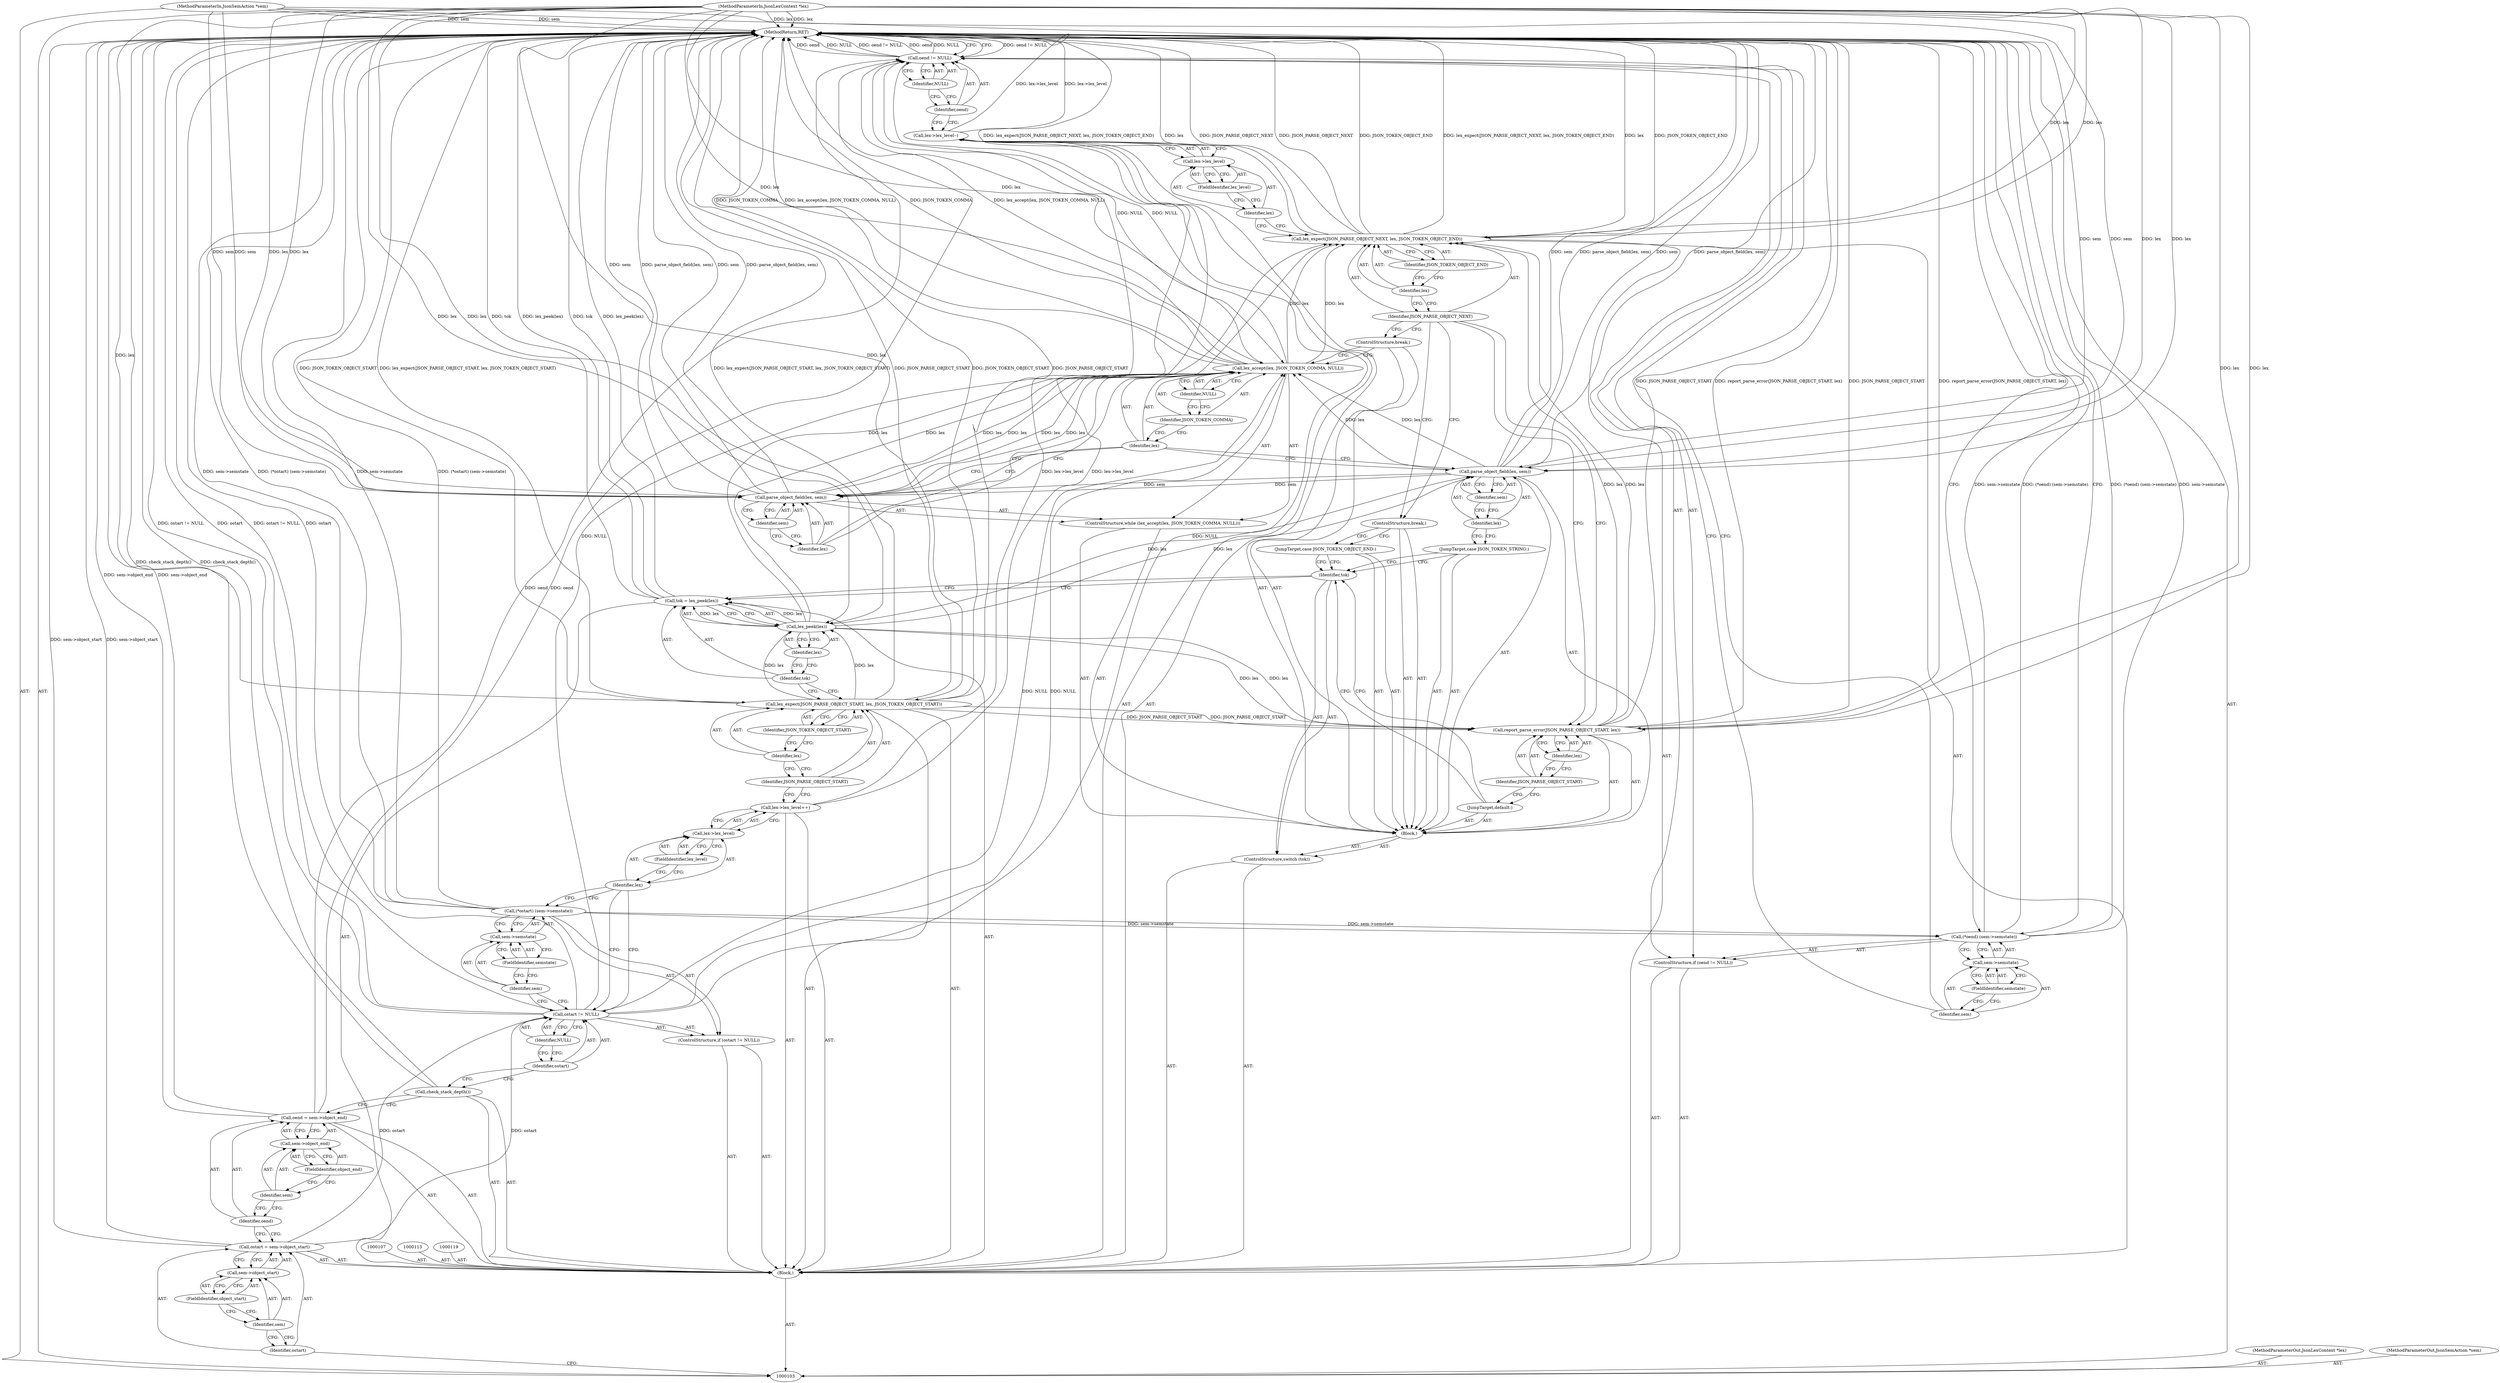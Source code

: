 digraph "0_postgresql_08fa47c4850cea32c3116665975bca219fbf2fe6_1" {
"1000179" [label="(MethodReturn,RET)"];
"1000104" [label="(MethodParameterIn,JsonLexContext *lex)"];
"1000248" [label="(MethodParameterOut,JsonLexContext *lex)"];
"1000105" [label="(MethodParameterIn,JsonSemAction *sem)"];
"1000249" [label="(MethodParameterOut,JsonSemAction *sem)"];
"1000120" [label="(Call,check_stack_depth())"];
"1000124" [label="(Identifier,NULL)"];
"1000121" [label="(ControlStructure,if (ostart != NULL))"];
"1000122" [label="(Call,ostart != NULL)"];
"1000123" [label="(Identifier,ostart)"];
"1000126" [label="(Call,sem->semstate)"];
"1000127" [label="(Identifier,sem)"];
"1000128" [label="(FieldIdentifier,semstate)"];
"1000125" [label="(Call,(*ostart) (sem->semstate))"];
"1000106" [label="(Block,)"];
"1000129" [label="(Call,lex->lex_level++)"];
"1000130" [label="(Call,lex->lex_level)"];
"1000131" [label="(Identifier,lex)"];
"1000132" [label="(FieldIdentifier,lex_level)"];
"1000133" [label="(Call,lex_expect(JSON_PARSE_OBJECT_START, lex, JSON_TOKEN_OBJECT_START))"];
"1000134" [label="(Identifier,JSON_PARSE_OBJECT_START)"];
"1000135" [label="(Identifier,lex)"];
"1000136" [label="(Identifier,JSON_TOKEN_OBJECT_START)"];
"1000137" [label="(Call,tok = lex_peek(lex))"];
"1000138" [label="(Identifier,tok)"];
"1000140" [label="(Identifier,lex)"];
"1000139" [label="(Call,lex_peek(lex))"];
"1000141" [label="(ControlStructure,switch (tok))"];
"1000142" [label="(Identifier,tok)"];
"1000143" [label="(Block,)"];
"1000144" [label="(JumpTarget,case JSON_TOKEN_STRING:)"];
"1000146" [label="(Identifier,lex)"];
"1000147" [label="(Identifier,sem)"];
"1000145" [label="(Call,parse_object_field(lex, sem))"];
"1000149" [label="(Call,lex_accept(lex, JSON_TOKEN_COMMA, NULL))"];
"1000150" [label="(Identifier,lex)"];
"1000151" [label="(Identifier,JSON_TOKEN_COMMA)"];
"1000148" [label="(ControlStructure,while (lex_accept(lex, JSON_TOKEN_COMMA, NULL)))"];
"1000152" [label="(Identifier,NULL)"];
"1000154" [label="(Identifier,lex)"];
"1000155" [label="(Identifier,sem)"];
"1000153" [label="(Call,parse_object_field(lex, sem))"];
"1000156" [label="(ControlStructure,break;)"];
"1000157" [label="(JumpTarget,case JSON_TOKEN_OBJECT_END:)"];
"1000158" [label="(ControlStructure,break;)"];
"1000159" [label="(JumpTarget,default:)"];
"1000161" [label="(Identifier,JSON_PARSE_OBJECT_START)"];
"1000160" [label="(Call,report_parse_error(JSON_PARSE_OBJECT_START, lex))"];
"1000162" [label="(Identifier,lex)"];
"1000163" [label="(Call,lex_expect(JSON_PARSE_OBJECT_NEXT, lex, JSON_TOKEN_OBJECT_END))"];
"1000164" [label="(Identifier,JSON_PARSE_OBJECT_NEXT)"];
"1000165" [label="(Identifier,lex)"];
"1000166" [label="(Identifier,JSON_TOKEN_OBJECT_END)"];
"1000167" [label="(Call,lex->lex_level--)"];
"1000168" [label="(Call,lex->lex_level)"];
"1000169" [label="(Identifier,lex)"];
"1000170" [label="(FieldIdentifier,lex_level)"];
"1000171" [label="(ControlStructure,if (oend != NULL))"];
"1000174" [label="(Identifier,NULL)"];
"1000172" [label="(Call,oend != NULL)"];
"1000173" [label="(Identifier,oend)"];
"1000176" [label="(Call,sem->semstate)"];
"1000177" [label="(Identifier,sem)"];
"1000178" [label="(FieldIdentifier,semstate)"];
"1000175" [label="(Call,(*oend) (sem->semstate))"];
"1000108" [label="(Call,ostart = sem->object_start)"];
"1000109" [label="(Identifier,ostart)"];
"1000110" [label="(Call,sem->object_start)"];
"1000111" [label="(Identifier,sem)"];
"1000112" [label="(FieldIdentifier,object_start)"];
"1000114" [label="(Call,oend = sem->object_end)"];
"1000115" [label="(Identifier,oend)"];
"1000116" [label="(Call,sem->object_end)"];
"1000117" [label="(Identifier,sem)"];
"1000118" [label="(FieldIdentifier,object_end)"];
"1000179" -> "1000103"  [label="AST: "];
"1000179" -> "1000175"  [label="CFG: "];
"1000179" -> "1000172"  [label="CFG: "];
"1000172" -> "1000179"  [label="DDG: oend != NULL"];
"1000172" -> "1000179"  [label="DDG: oend"];
"1000172" -> "1000179"  [label="DDG: NULL"];
"1000125" -> "1000179"  [label="DDG: (*ostart) (sem->semstate)"];
"1000125" -> "1000179"  [label="DDG: sem->semstate"];
"1000149" -> "1000179"  [label="DDG: JSON_TOKEN_COMMA"];
"1000149" -> "1000179"  [label="DDG: lex_accept(lex, JSON_TOKEN_COMMA, NULL)"];
"1000104" -> "1000179"  [label="DDG: lex"];
"1000105" -> "1000179"  [label="DDG: sem"];
"1000163" -> "1000179"  [label="DDG: JSON_TOKEN_OBJECT_END"];
"1000163" -> "1000179"  [label="DDG: lex_expect(JSON_PARSE_OBJECT_NEXT, lex, JSON_TOKEN_OBJECT_END)"];
"1000163" -> "1000179"  [label="DDG: lex"];
"1000163" -> "1000179"  [label="DDG: JSON_PARSE_OBJECT_NEXT"];
"1000153" -> "1000179"  [label="DDG: parse_object_field(lex, sem)"];
"1000153" -> "1000179"  [label="DDG: sem"];
"1000133" -> "1000179"  [label="DDG: lex_expect(JSON_PARSE_OBJECT_START, lex, JSON_TOKEN_OBJECT_START)"];
"1000133" -> "1000179"  [label="DDG: JSON_PARSE_OBJECT_START"];
"1000133" -> "1000179"  [label="DDG: JSON_TOKEN_OBJECT_START"];
"1000137" -> "1000179"  [label="DDG: tok"];
"1000137" -> "1000179"  [label="DDG: lex_peek(lex)"];
"1000167" -> "1000179"  [label="DDG: lex->lex_level"];
"1000160" -> "1000179"  [label="DDG: report_parse_error(JSON_PARSE_OBJECT_START, lex)"];
"1000160" -> "1000179"  [label="DDG: JSON_PARSE_OBJECT_START"];
"1000122" -> "1000179"  [label="DDG: ostart"];
"1000122" -> "1000179"  [label="DDG: ostart != NULL"];
"1000175" -> "1000179"  [label="DDG: sem->semstate"];
"1000175" -> "1000179"  [label="DDG: (*oend) (sem->semstate)"];
"1000108" -> "1000179"  [label="DDG: sem->object_start"];
"1000120" -> "1000179"  [label="DDG: check_stack_depth()"];
"1000145" -> "1000179"  [label="DDG: parse_object_field(lex, sem)"];
"1000145" -> "1000179"  [label="DDG: sem"];
"1000114" -> "1000179"  [label="DDG: sem->object_end"];
"1000104" -> "1000103"  [label="AST: "];
"1000104" -> "1000179"  [label="DDG: lex"];
"1000104" -> "1000133"  [label="DDG: lex"];
"1000104" -> "1000139"  [label="DDG: lex"];
"1000104" -> "1000145"  [label="DDG: lex"];
"1000104" -> "1000149"  [label="DDG: lex"];
"1000104" -> "1000153"  [label="DDG: lex"];
"1000104" -> "1000160"  [label="DDG: lex"];
"1000104" -> "1000163"  [label="DDG: lex"];
"1000248" -> "1000103"  [label="AST: "];
"1000105" -> "1000103"  [label="AST: "];
"1000105" -> "1000179"  [label="DDG: sem"];
"1000105" -> "1000145"  [label="DDG: sem"];
"1000105" -> "1000153"  [label="DDG: sem"];
"1000249" -> "1000103"  [label="AST: "];
"1000120" -> "1000106"  [label="AST: "];
"1000120" -> "1000114"  [label="CFG: "];
"1000123" -> "1000120"  [label="CFG: "];
"1000120" -> "1000179"  [label="DDG: check_stack_depth()"];
"1000124" -> "1000122"  [label="AST: "];
"1000124" -> "1000123"  [label="CFG: "];
"1000122" -> "1000124"  [label="CFG: "];
"1000121" -> "1000106"  [label="AST: "];
"1000122" -> "1000121"  [label="AST: "];
"1000125" -> "1000121"  [label="AST: "];
"1000122" -> "1000121"  [label="AST: "];
"1000122" -> "1000124"  [label="CFG: "];
"1000123" -> "1000122"  [label="AST: "];
"1000124" -> "1000122"  [label="AST: "];
"1000127" -> "1000122"  [label="CFG: "];
"1000131" -> "1000122"  [label="CFG: "];
"1000122" -> "1000179"  [label="DDG: ostart"];
"1000122" -> "1000179"  [label="DDG: ostart != NULL"];
"1000108" -> "1000122"  [label="DDG: ostart"];
"1000122" -> "1000149"  [label="DDG: NULL"];
"1000122" -> "1000172"  [label="DDG: NULL"];
"1000123" -> "1000122"  [label="AST: "];
"1000123" -> "1000120"  [label="CFG: "];
"1000124" -> "1000123"  [label="CFG: "];
"1000126" -> "1000125"  [label="AST: "];
"1000126" -> "1000128"  [label="CFG: "];
"1000127" -> "1000126"  [label="AST: "];
"1000128" -> "1000126"  [label="AST: "];
"1000125" -> "1000126"  [label="CFG: "];
"1000127" -> "1000126"  [label="AST: "];
"1000127" -> "1000122"  [label="CFG: "];
"1000128" -> "1000127"  [label="CFG: "];
"1000128" -> "1000126"  [label="AST: "];
"1000128" -> "1000127"  [label="CFG: "];
"1000126" -> "1000128"  [label="CFG: "];
"1000125" -> "1000121"  [label="AST: "];
"1000125" -> "1000126"  [label="CFG: "];
"1000126" -> "1000125"  [label="AST: "];
"1000131" -> "1000125"  [label="CFG: "];
"1000125" -> "1000179"  [label="DDG: (*ostart) (sem->semstate)"];
"1000125" -> "1000179"  [label="DDG: sem->semstate"];
"1000125" -> "1000175"  [label="DDG: sem->semstate"];
"1000106" -> "1000103"  [label="AST: "];
"1000107" -> "1000106"  [label="AST: "];
"1000108" -> "1000106"  [label="AST: "];
"1000113" -> "1000106"  [label="AST: "];
"1000114" -> "1000106"  [label="AST: "];
"1000119" -> "1000106"  [label="AST: "];
"1000120" -> "1000106"  [label="AST: "];
"1000121" -> "1000106"  [label="AST: "];
"1000129" -> "1000106"  [label="AST: "];
"1000133" -> "1000106"  [label="AST: "];
"1000137" -> "1000106"  [label="AST: "];
"1000141" -> "1000106"  [label="AST: "];
"1000163" -> "1000106"  [label="AST: "];
"1000167" -> "1000106"  [label="AST: "];
"1000171" -> "1000106"  [label="AST: "];
"1000129" -> "1000106"  [label="AST: "];
"1000129" -> "1000130"  [label="CFG: "];
"1000130" -> "1000129"  [label="AST: "];
"1000134" -> "1000129"  [label="CFG: "];
"1000129" -> "1000167"  [label="DDG: lex->lex_level"];
"1000130" -> "1000129"  [label="AST: "];
"1000130" -> "1000132"  [label="CFG: "];
"1000131" -> "1000130"  [label="AST: "];
"1000132" -> "1000130"  [label="AST: "];
"1000129" -> "1000130"  [label="CFG: "];
"1000131" -> "1000130"  [label="AST: "];
"1000131" -> "1000125"  [label="CFG: "];
"1000131" -> "1000122"  [label="CFG: "];
"1000132" -> "1000131"  [label="CFG: "];
"1000132" -> "1000130"  [label="AST: "];
"1000132" -> "1000131"  [label="CFG: "];
"1000130" -> "1000132"  [label="CFG: "];
"1000133" -> "1000106"  [label="AST: "];
"1000133" -> "1000136"  [label="CFG: "];
"1000134" -> "1000133"  [label="AST: "];
"1000135" -> "1000133"  [label="AST: "];
"1000136" -> "1000133"  [label="AST: "];
"1000138" -> "1000133"  [label="CFG: "];
"1000133" -> "1000179"  [label="DDG: lex_expect(JSON_PARSE_OBJECT_START, lex, JSON_TOKEN_OBJECT_START)"];
"1000133" -> "1000179"  [label="DDG: JSON_PARSE_OBJECT_START"];
"1000133" -> "1000179"  [label="DDG: JSON_TOKEN_OBJECT_START"];
"1000104" -> "1000133"  [label="DDG: lex"];
"1000133" -> "1000139"  [label="DDG: lex"];
"1000133" -> "1000160"  [label="DDG: JSON_PARSE_OBJECT_START"];
"1000134" -> "1000133"  [label="AST: "];
"1000134" -> "1000129"  [label="CFG: "];
"1000135" -> "1000134"  [label="CFG: "];
"1000135" -> "1000133"  [label="AST: "];
"1000135" -> "1000134"  [label="CFG: "];
"1000136" -> "1000135"  [label="CFG: "];
"1000136" -> "1000133"  [label="AST: "];
"1000136" -> "1000135"  [label="CFG: "];
"1000133" -> "1000136"  [label="CFG: "];
"1000137" -> "1000106"  [label="AST: "];
"1000137" -> "1000139"  [label="CFG: "];
"1000138" -> "1000137"  [label="AST: "];
"1000139" -> "1000137"  [label="AST: "];
"1000142" -> "1000137"  [label="CFG: "];
"1000137" -> "1000179"  [label="DDG: tok"];
"1000137" -> "1000179"  [label="DDG: lex_peek(lex)"];
"1000139" -> "1000137"  [label="DDG: lex"];
"1000138" -> "1000137"  [label="AST: "];
"1000138" -> "1000133"  [label="CFG: "];
"1000140" -> "1000138"  [label="CFG: "];
"1000140" -> "1000139"  [label="AST: "];
"1000140" -> "1000138"  [label="CFG: "];
"1000139" -> "1000140"  [label="CFG: "];
"1000139" -> "1000137"  [label="AST: "];
"1000139" -> "1000140"  [label="CFG: "];
"1000140" -> "1000139"  [label="AST: "];
"1000137" -> "1000139"  [label="CFG: "];
"1000139" -> "1000137"  [label="DDG: lex"];
"1000133" -> "1000139"  [label="DDG: lex"];
"1000104" -> "1000139"  [label="DDG: lex"];
"1000139" -> "1000145"  [label="DDG: lex"];
"1000139" -> "1000160"  [label="DDG: lex"];
"1000139" -> "1000163"  [label="DDG: lex"];
"1000141" -> "1000106"  [label="AST: "];
"1000142" -> "1000141"  [label="AST: "];
"1000143" -> "1000141"  [label="AST: "];
"1000142" -> "1000141"  [label="AST: "];
"1000142" -> "1000137"  [label="CFG: "];
"1000144" -> "1000142"  [label="CFG: "];
"1000157" -> "1000142"  [label="CFG: "];
"1000159" -> "1000142"  [label="CFG: "];
"1000143" -> "1000141"  [label="AST: "];
"1000144" -> "1000143"  [label="AST: "];
"1000145" -> "1000143"  [label="AST: "];
"1000148" -> "1000143"  [label="AST: "];
"1000156" -> "1000143"  [label="AST: "];
"1000157" -> "1000143"  [label="AST: "];
"1000158" -> "1000143"  [label="AST: "];
"1000159" -> "1000143"  [label="AST: "];
"1000160" -> "1000143"  [label="AST: "];
"1000144" -> "1000143"  [label="AST: "];
"1000144" -> "1000142"  [label="CFG: "];
"1000146" -> "1000144"  [label="CFG: "];
"1000146" -> "1000145"  [label="AST: "];
"1000146" -> "1000144"  [label="CFG: "];
"1000147" -> "1000146"  [label="CFG: "];
"1000147" -> "1000145"  [label="AST: "];
"1000147" -> "1000146"  [label="CFG: "];
"1000145" -> "1000147"  [label="CFG: "];
"1000145" -> "1000143"  [label="AST: "];
"1000145" -> "1000147"  [label="CFG: "];
"1000146" -> "1000145"  [label="AST: "];
"1000147" -> "1000145"  [label="AST: "];
"1000150" -> "1000145"  [label="CFG: "];
"1000145" -> "1000179"  [label="DDG: parse_object_field(lex, sem)"];
"1000145" -> "1000179"  [label="DDG: sem"];
"1000139" -> "1000145"  [label="DDG: lex"];
"1000104" -> "1000145"  [label="DDG: lex"];
"1000105" -> "1000145"  [label="DDG: sem"];
"1000145" -> "1000149"  [label="DDG: lex"];
"1000145" -> "1000153"  [label="DDG: sem"];
"1000149" -> "1000148"  [label="AST: "];
"1000149" -> "1000152"  [label="CFG: "];
"1000150" -> "1000149"  [label="AST: "];
"1000151" -> "1000149"  [label="AST: "];
"1000152" -> "1000149"  [label="AST: "];
"1000154" -> "1000149"  [label="CFG: "];
"1000156" -> "1000149"  [label="CFG: "];
"1000149" -> "1000179"  [label="DDG: JSON_TOKEN_COMMA"];
"1000149" -> "1000179"  [label="DDG: lex_accept(lex, JSON_TOKEN_COMMA, NULL)"];
"1000153" -> "1000149"  [label="DDG: lex"];
"1000145" -> "1000149"  [label="DDG: lex"];
"1000104" -> "1000149"  [label="DDG: lex"];
"1000122" -> "1000149"  [label="DDG: NULL"];
"1000149" -> "1000153"  [label="DDG: lex"];
"1000149" -> "1000163"  [label="DDG: lex"];
"1000149" -> "1000172"  [label="DDG: NULL"];
"1000150" -> "1000149"  [label="AST: "];
"1000150" -> "1000153"  [label="CFG: "];
"1000150" -> "1000145"  [label="CFG: "];
"1000151" -> "1000150"  [label="CFG: "];
"1000151" -> "1000149"  [label="AST: "];
"1000151" -> "1000150"  [label="CFG: "];
"1000152" -> "1000151"  [label="CFG: "];
"1000148" -> "1000143"  [label="AST: "];
"1000149" -> "1000148"  [label="AST: "];
"1000153" -> "1000148"  [label="AST: "];
"1000152" -> "1000149"  [label="AST: "];
"1000152" -> "1000151"  [label="CFG: "];
"1000149" -> "1000152"  [label="CFG: "];
"1000154" -> "1000153"  [label="AST: "];
"1000154" -> "1000149"  [label="CFG: "];
"1000155" -> "1000154"  [label="CFG: "];
"1000155" -> "1000153"  [label="AST: "];
"1000155" -> "1000154"  [label="CFG: "];
"1000153" -> "1000155"  [label="CFG: "];
"1000153" -> "1000148"  [label="AST: "];
"1000153" -> "1000155"  [label="CFG: "];
"1000154" -> "1000153"  [label="AST: "];
"1000155" -> "1000153"  [label="AST: "];
"1000150" -> "1000153"  [label="CFG: "];
"1000153" -> "1000179"  [label="DDG: parse_object_field(lex, sem)"];
"1000153" -> "1000179"  [label="DDG: sem"];
"1000153" -> "1000149"  [label="DDG: lex"];
"1000149" -> "1000153"  [label="DDG: lex"];
"1000104" -> "1000153"  [label="DDG: lex"];
"1000145" -> "1000153"  [label="DDG: sem"];
"1000105" -> "1000153"  [label="DDG: sem"];
"1000156" -> "1000143"  [label="AST: "];
"1000156" -> "1000149"  [label="CFG: "];
"1000164" -> "1000156"  [label="CFG: "];
"1000157" -> "1000143"  [label="AST: "];
"1000157" -> "1000142"  [label="CFG: "];
"1000158" -> "1000157"  [label="CFG: "];
"1000158" -> "1000143"  [label="AST: "];
"1000158" -> "1000157"  [label="CFG: "];
"1000164" -> "1000158"  [label="CFG: "];
"1000159" -> "1000143"  [label="AST: "];
"1000159" -> "1000142"  [label="CFG: "];
"1000161" -> "1000159"  [label="CFG: "];
"1000161" -> "1000160"  [label="AST: "];
"1000161" -> "1000159"  [label="CFG: "];
"1000162" -> "1000161"  [label="CFG: "];
"1000160" -> "1000143"  [label="AST: "];
"1000160" -> "1000162"  [label="CFG: "];
"1000161" -> "1000160"  [label="AST: "];
"1000162" -> "1000160"  [label="AST: "];
"1000164" -> "1000160"  [label="CFG: "];
"1000160" -> "1000179"  [label="DDG: report_parse_error(JSON_PARSE_OBJECT_START, lex)"];
"1000160" -> "1000179"  [label="DDG: JSON_PARSE_OBJECT_START"];
"1000133" -> "1000160"  [label="DDG: JSON_PARSE_OBJECT_START"];
"1000139" -> "1000160"  [label="DDG: lex"];
"1000104" -> "1000160"  [label="DDG: lex"];
"1000160" -> "1000163"  [label="DDG: lex"];
"1000162" -> "1000160"  [label="AST: "];
"1000162" -> "1000161"  [label="CFG: "];
"1000160" -> "1000162"  [label="CFG: "];
"1000163" -> "1000106"  [label="AST: "];
"1000163" -> "1000166"  [label="CFG: "];
"1000164" -> "1000163"  [label="AST: "];
"1000165" -> "1000163"  [label="AST: "];
"1000166" -> "1000163"  [label="AST: "];
"1000169" -> "1000163"  [label="CFG: "];
"1000163" -> "1000179"  [label="DDG: JSON_TOKEN_OBJECT_END"];
"1000163" -> "1000179"  [label="DDG: lex_expect(JSON_PARSE_OBJECT_NEXT, lex, JSON_TOKEN_OBJECT_END)"];
"1000163" -> "1000179"  [label="DDG: lex"];
"1000163" -> "1000179"  [label="DDG: JSON_PARSE_OBJECT_NEXT"];
"1000139" -> "1000163"  [label="DDG: lex"];
"1000149" -> "1000163"  [label="DDG: lex"];
"1000160" -> "1000163"  [label="DDG: lex"];
"1000104" -> "1000163"  [label="DDG: lex"];
"1000164" -> "1000163"  [label="AST: "];
"1000164" -> "1000156"  [label="CFG: "];
"1000164" -> "1000158"  [label="CFG: "];
"1000164" -> "1000160"  [label="CFG: "];
"1000165" -> "1000164"  [label="CFG: "];
"1000165" -> "1000163"  [label="AST: "];
"1000165" -> "1000164"  [label="CFG: "];
"1000166" -> "1000165"  [label="CFG: "];
"1000166" -> "1000163"  [label="AST: "];
"1000166" -> "1000165"  [label="CFG: "];
"1000163" -> "1000166"  [label="CFG: "];
"1000167" -> "1000106"  [label="AST: "];
"1000167" -> "1000168"  [label="CFG: "];
"1000168" -> "1000167"  [label="AST: "];
"1000173" -> "1000167"  [label="CFG: "];
"1000167" -> "1000179"  [label="DDG: lex->lex_level"];
"1000129" -> "1000167"  [label="DDG: lex->lex_level"];
"1000168" -> "1000167"  [label="AST: "];
"1000168" -> "1000170"  [label="CFG: "];
"1000169" -> "1000168"  [label="AST: "];
"1000170" -> "1000168"  [label="AST: "];
"1000167" -> "1000168"  [label="CFG: "];
"1000169" -> "1000168"  [label="AST: "];
"1000169" -> "1000163"  [label="CFG: "];
"1000170" -> "1000169"  [label="CFG: "];
"1000170" -> "1000168"  [label="AST: "];
"1000170" -> "1000169"  [label="CFG: "];
"1000168" -> "1000170"  [label="CFG: "];
"1000171" -> "1000106"  [label="AST: "];
"1000172" -> "1000171"  [label="AST: "];
"1000175" -> "1000171"  [label="AST: "];
"1000174" -> "1000172"  [label="AST: "];
"1000174" -> "1000173"  [label="CFG: "];
"1000172" -> "1000174"  [label="CFG: "];
"1000172" -> "1000171"  [label="AST: "];
"1000172" -> "1000174"  [label="CFG: "];
"1000173" -> "1000172"  [label="AST: "];
"1000174" -> "1000172"  [label="AST: "];
"1000177" -> "1000172"  [label="CFG: "];
"1000179" -> "1000172"  [label="CFG: "];
"1000172" -> "1000179"  [label="DDG: oend != NULL"];
"1000172" -> "1000179"  [label="DDG: oend"];
"1000172" -> "1000179"  [label="DDG: NULL"];
"1000114" -> "1000172"  [label="DDG: oend"];
"1000149" -> "1000172"  [label="DDG: NULL"];
"1000122" -> "1000172"  [label="DDG: NULL"];
"1000173" -> "1000172"  [label="AST: "];
"1000173" -> "1000167"  [label="CFG: "];
"1000174" -> "1000173"  [label="CFG: "];
"1000176" -> "1000175"  [label="AST: "];
"1000176" -> "1000178"  [label="CFG: "];
"1000177" -> "1000176"  [label="AST: "];
"1000178" -> "1000176"  [label="AST: "];
"1000175" -> "1000176"  [label="CFG: "];
"1000177" -> "1000176"  [label="AST: "];
"1000177" -> "1000172"  [label="CFG: "];
"1000178" -> "1000177"  [label="CFG: "];
"1000178" -> "1000176"  [label="AST: "];
"1000178" -> "1000177"  [label="CFG: "];
"1000176" -> "1000178"  [label="CFG: "];
"1000175" -> "1000171"  [label="AST: "];
"1000175" -> "1000176"  [label="CFG: "];
"1000176" -> "1000175"  [label="AST: "];
"1000179" -> "1000175"  [label="CFG: "];
"1000175" -> "1000179"  [label="DDG: sem->semstate"];
"1000175" -> "1000179"  [label="DDG: (*oend) (sem->semstate)"];
"1000125" -> "1000175"  [label="DDG: sem->semstate"];
"1000108" -> "1000106"  [label="AST: "];
"1000108" -> "1000110"  [label="CFG: "];
"1000109" -> "1000108"  [label="AST: "];
"1000110" -> "1000108"  [label="AST: "];
"1000115" -> "1000108"  [label="CFG: "];
"1000108" -> "1000179"  [label="DDG: sem->object_start"];
"1000108" -> "1000122"  [label="DDG: ostart"];
"1000109" -> "1000108"  [label="AST: "];
"1000109" -> "1000103"  [label="CFG: "];
"1000111" -> "1000109"  [label="CFG: "];
"1000110" -> "1000108"  [label="AST: "];
"1000110" -> "1000112"  [label="CFG: "];
"1000111" -> "1000110"  [label="AST: "];
"1000112" -> "1000110"  [label="AST: "];
"1000108" -> "1000110"  [label="CFG: "];
"1000111" -> "1000110"  [label="AST: "];
"1000111" -> "1000109"  [label="CFG: "];
"1000112" -> "1000111"  [label="CFG: "];
"1000112" -> "1000110"  [label="AST: "];
"1000112" -> "1000111"  [label="CFG: "];
"1000110" -> "1000112"  [label="CFG: "];
"1000114" -> "1000106"  [label="AST: "];
"1000114" -> "1000116"  [label="CFG: "];
"1000115" -> "1000114"  [label="AST: "];
"1000116" -> "1000114"  [label="AST: "];
"1000120" -> "1000114"  [label="CFG: "];
"1000114" -> "1000179"  [label="DDG: sem->object_end"];
"1000114" -> "1000172"  [label="DDG: oend"];
"1000115" -> "1000114"  [label="AST: "];
"1000115" -> "1000108"  [label="CFG: "];
"1000117" -> "1000115"  [label="CFG: "];
"1000116" -> "1000114"  [label="AST: "];
"1000116" -> "1000118"  [label="CFG: "];
"1000117" -> "1000116"  [label="AST: "];
"1000118" -> "1000116"  [label="AST: "];
"1000114" -> "1000116"  [label="CFG: "];
"1000117" -> "1000116"  [label="AST: "];
"1000117" -> "1000115"  [label="CFG: "];
"1000118" -> "1000117"  [label="CFG: "];
"1000118" -> "1000116"  [label="AST: "];
"1000118" -> "1000117"  [label="CFG: "];
"1000116" -> "1000118"  [label="CFG: "];
}
